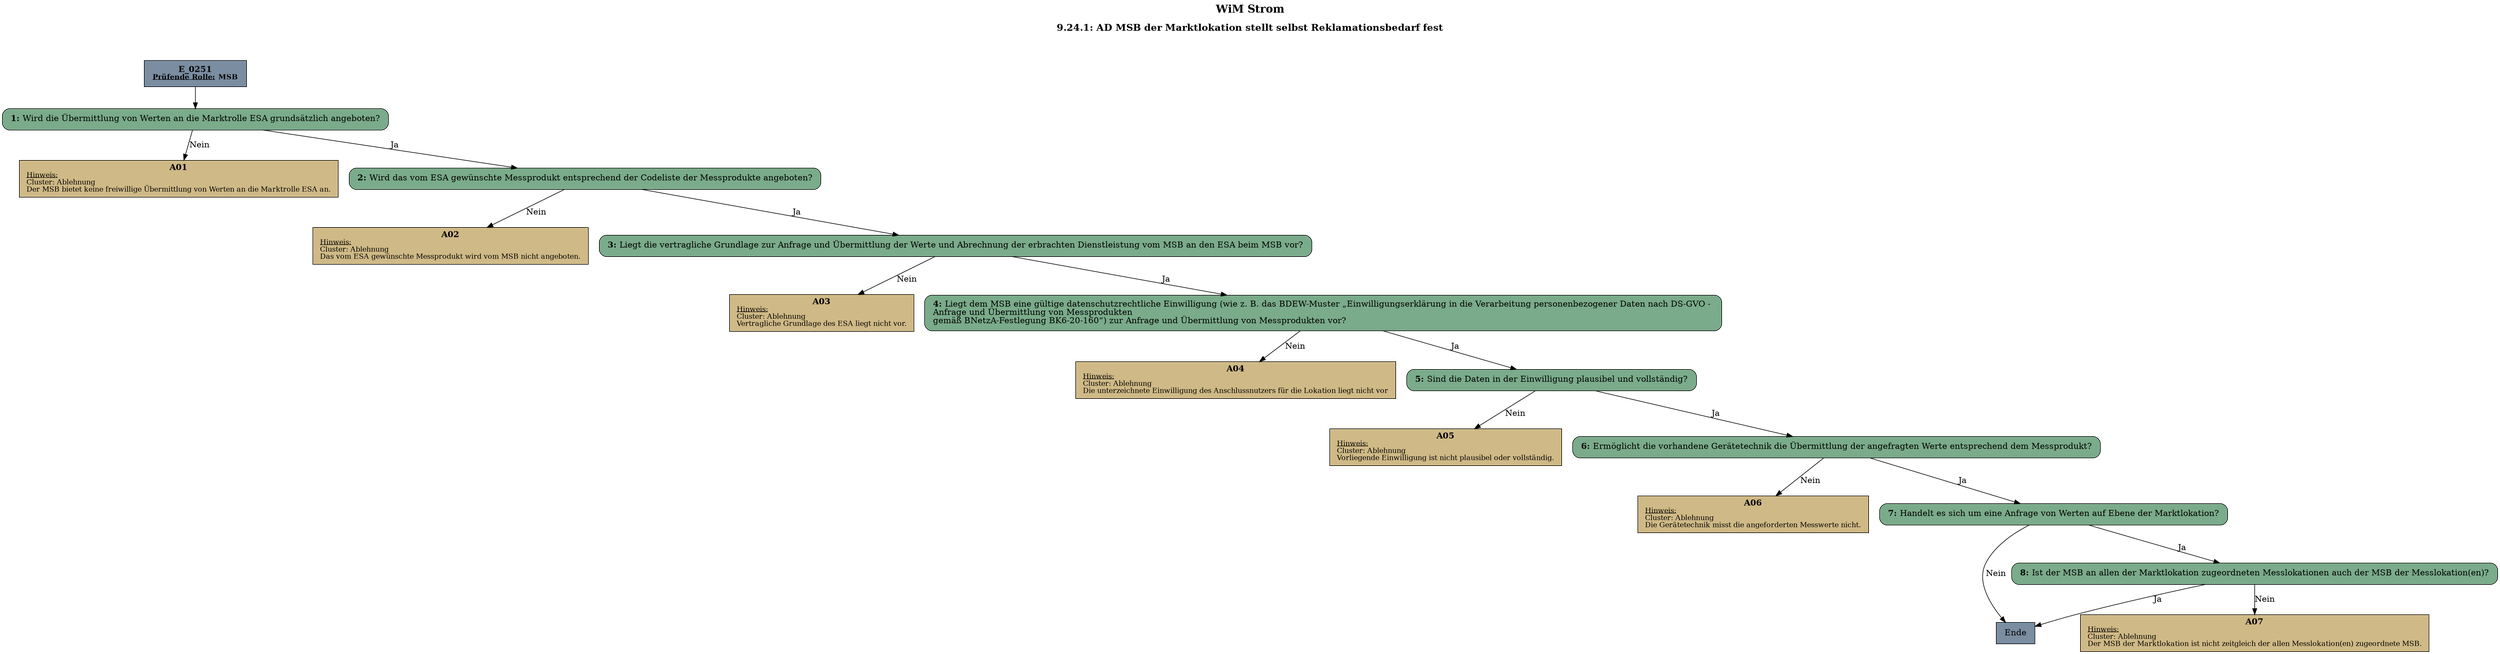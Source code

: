 digraph D {
    labelloc="t";
    label=<<B><FONT POINT-SIZE="18">WiM Strom</FONT></B><BR/><BR/><B><FONT POINT-SIZE="16">9.24.1: AD MSB der Marktlokation stellt selbst Reklamationsbedarf fest</FONT></B><BR/><BR/><BR/><BR/>>;
    "Start" [margin="0.2,0.12", shape=box, style=filled, fillcolor="#7a8da1", label=<<B>E_0251</B><BR align="center"/><FONT point-size="12"><B><U>Prüfende Rolle:</U> MSB</B></FONT><BR align="center"/>>];
    "1" [margin="0.2,0.12", shape=box, style="filled,rounded", fillcolor="#7aab8a", label=<<B>1: </B>Wird die Übermittlung von Werten an die Marktrolle ESA grundsätzlich angeboten?<BR align="left"/>>];
    "A01" [margin="0.17,0.08", shape=box, style=filled, fillcolor="#cfb986", label=<<B>A01</B><BR align="center"/><FONT point-size="12"><U>Hinweis:</U><BR align="left"/>Cluster: Ablehnung<BR align="left"/>Der MSB bietet keine freiwillige Übermittlung von Werten an die Marktrolle ESA an.<BR align="left"/></FONT>>];
    "2" [margin="0.2,0.12", shape=box, style="filled,rounded", fillcolor="#7aab8a", label=<<B>2: </B>Wird das vom ESA gewünschte Messprodukt entsprechend der Codeliste der Messprodukte angeboten?<BR align="left"/>>];
    "A02" [margin="0.17,0.08", shape=box, style=filled, fillcolor="#cfb986", label=<<B>A02</B><BR align="center"/><FONT point-size="12"><U>Hinweis:</U><BR align="left"/>Cluster: Ablehnung<BR align="left"/>Das vom ESA gewünschte Messprodukt wird vom MSB nicht angeboten.<BR align="left"/></FONT>>];
    "3" [margin="0.2,0.12", shape=box, style="filled,rounded", fillcolor="#7aab8a", label=<<B>3: </B>Liegt die vertragliche Grundlage zur Anfrage und Übermittlung der Werte und Abrechnung der erbrachten Dienstleistung vom MSB an den ESA beim MSB vor?<BR align="left"/>>];
    "A03" [margin="0.17,0.08", shape=box, style=filled, fillcolor="#cfb986", label=<<B>A03</B><BR align="center"/><FONT point-size="12"><U>Hinweis:</U><BR align="left"/>Cluster: Ablehnung<BR align="left"/>Vertragliche Grundlage des ESA liegt nicht vor.<BR align="left"/></FONT>>];
    "4" [margin="0.2,0.12", shape=box, style="filled,rounded", fillcolor="#7aab8a", label=<<B>4: </B>Liegt dem MSB eine gültige datenschutzrechtliche Einwilligung (wie z. B. das BDEW-Muster „Einwilligungserklärung in die Verarbeitung personenbezogener Daten nach DS-GVO - <BR align="left"/>Anfrage und Übermittlung von Messprodukten <BR align="left"/>gemäß BNetzA-Festlegung BK6-20-160“) zur Anfrage und Übermittlung von Messprodukten vor?<BR align="left"/>>];
    "A04" [margin="0.17,0.08", shape=box, style=filled, fillcolor="#cfb986", label=<<B>A04</B><BR align="center"/><FONT point-size="12"><U>Hinweis:</U><BR align="left"/>Cluster: Ablehnung<BR align="left"/>Die unterzeichnete Einwilligung des Anschlussnutzers für die Lokation liegt nicht vor<BR align="left"/></FONT>>];
    "5" [margin="0.2,0.12", shape=box, style="filled,rounded", fillcolor="#7aab8a", label=<<B>5: </B>Sind die Daten in der Einwilligung plausibel und vollständig?<BR align="left"/>>];
    "A05" [margin="0.17,0.08", shape=box, style=filled, fillcolor="#cfb986", label=<<B>A05</B><BR align="center"/><FONT point-size="12"><U>Hinweis:</U><BR align="left"/>Cluster: Ablehnung<BR align="left"/>Vorliegende Einwilligung ist nicht plausibel oder vollständig.<BR align="left"/></FONT>>];
    "6" [margin="0.2,0.12", shape=box, style="filled,rounded", fillcolor="#7aab8a", label=<<B>6: </B>Ermöglicht die vorhandene Gerätetechnik die Übermittlung der angefragten Werte entsprechend dem Messprodukt?<BR align="left"/>>];
    "A06" [margin="0.17,0.08", shape=box, style=filled, fillcolor="#cfb986", label=<<B>A06</B><BR align="center"/><FONT point-size="12"><U>Hinweis:</U><BR align="left"/>Cluster: Ablehnung<BR align="left"/>Die Gerätetechnik misst die angeforderten Messwerte nicht.<BR align="left"/></FONT>>];
    "7" [margin="0.2,0.12", shape=box, style="filled,rounded", fillcolor="#7aab8a", label=<<B>7: </B>Handelt es sich um eine Anfrage von Werten auf Ebene der Marktlokation?<BR align="left"/>>];
    "Ende" [margin="0.2,0.12", shape=box, style=filled, fillcolor="#7a8da1", label="Ende"];
    "8" [margin="0.2,0.12", shape=box, style="filled,rounded", fillcolor="#7aab8a", label=<<B>8: </B>Ist der MSB an allen der Marktlokation zugeordneten Messlokationen auch der MSB der Messlokation(en)?<BR align="left"/>>];
    "A07" [margin="0.17,0.08", shape=box, style=filled, fillcolor="#cfb986", label=<<B>A07</B><BR align="center"/><FONT point-size="12"><U>Hinweis:</U><BR align="left"/>Cluster: Ablehnung<BR align="left"/>Der MSB der Marktlokation ist nicht zeitgleich der allen Messlokation(en) zugeordnete MSB.<BR align="left"/></FONT>>];

    "Start" -> "1";
    "1" -> "A01" [label="Nein"];
    "1" -> "2" [label="Ja"];
    "2" -> "A02" [label="Nein"];
    "2" -> "3" [label="Ja"];
    "3" -> "A03" [label="Nein"];
    "3" -> "4" [label="Ja"];
    "4" -> "A04" [label="Nein"];
    "4" -> "5" [label="Ja"];
    "5" -> "A05" [label="Nein"];
    "5" -> "6" [label="Ja"];
    "6" -> "A06" [label="Nein"];
    "6" -> "7" [label="Ja"];
    "7" -> "8" [label="Ja"];
    "7" -> "Ende" [label="Nein"];
    "8" -> "A07" [label="Nein"];
    "8" -> "Ende" [label="Ja"];

    bgcolor="transparent";
}